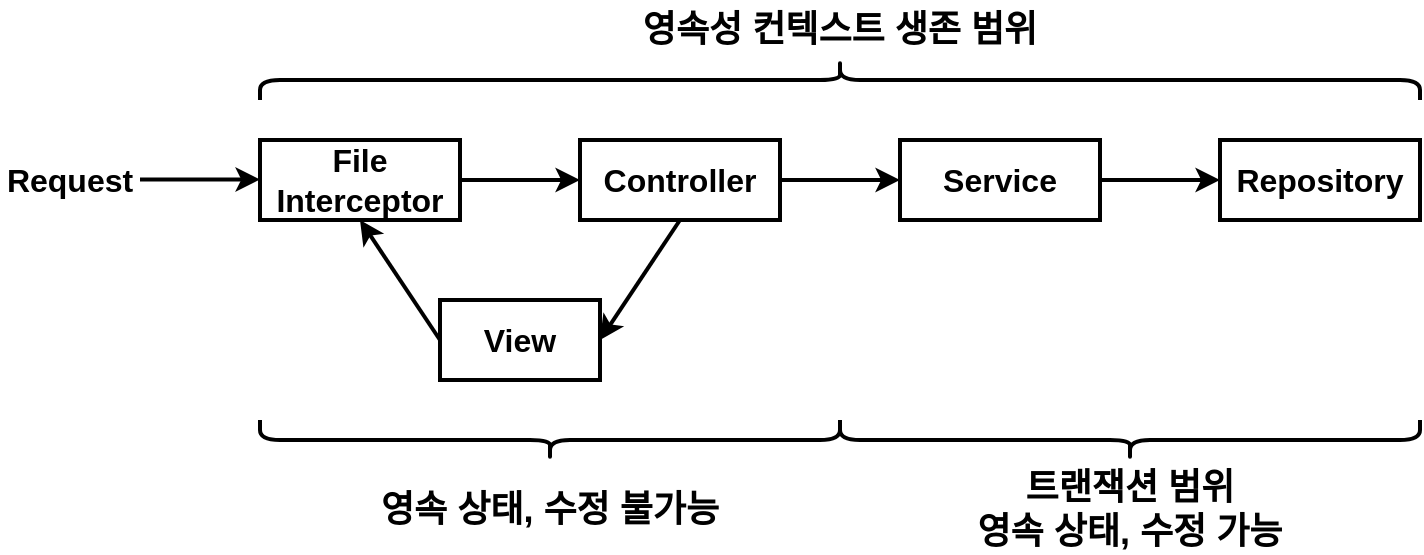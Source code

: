 <mxfile version="21.6.1" type="device">
  <diagram name="페이지-1" id="aYw8P1uveAzs6AAGEmjh">
    <mxGraphModel dx="1020" dy="723" grid="1" gridSize="10" guides="1" tooltips="1" connect="1" arrows="1" fold="1" page="1" pageScale="1" pageWidth="827" pageHeight="1169" math="0" shadow="0">
      <root>
        <mxCell id="0" />
        <mxCell id="1" parent="0" />
        <mxCell id="ecYhXbiWXZc0T2B9RxaW-4" value="" style="edgeStyle=orthogonalEdgeStyle;rounded=0;orthogonalLoop=1;jettySize=auto;html=1;strokeWidth=2;" edge="1" parent="1" source="ecYhXbiWXZc0T2B9RxaW-2" target="ecYhXbiWXZc0T2B9RxaW-3">
          <mxGeometry relative="1" as="geometry" />
        </mxCell>
        <mxCell id="ecYhXbiWXZc0T2B9RxaW-2" value="File&lt;br style=&quot;font-size: 16px;&quot;&gt;Interceptor" style="rounded=0;whiteSpace=wrap;html=1;fontStyle=1;fontSize=16;strokeWidth=2;" vertex="1" parent="1">
          <mxGeometry x="180" y="400" width="100" height="40" as="geometry" />
        </mxCell>
        <mxCell id="ecYhXbiWXZc0T2B9RxaW-8" style="rounded=0;orthogonalLoop=1;jettySize=auto;html=1;exitX=0.5;exitY=1;exitDx=0;exitDy=0;entryX=1;entryY=0.5;entryDx=0;entryDy=0;strokeWidth=2;" edge="1" parent="1" source="ecYhXbiWXZc0T2B9RxaW-3" target="ecYhXbiWXZc0T2B9RxaW-5">
          <mxGeometry relative="1" as="geometry" />
        </mxCell>
        <mxCell id="ecYhXbiWXZc0T2B9RxaW-12" value="" style="edgeStyle=orthogonalEdgeStyle;rounded=0;orthogonalLoop=1;jettySize=auto;html=1;strokeWidth=2;" edge="1" parent="1" source="ecYhXbiWXZc0T2B9RxaW-3" target="ecYhXbiWXZc0T2B9RxaW-10">
          <mxGeometry relative="1" as="geometry" />
        </mxCell>
        <mxCell id="ecYhXbiWXZc0T2B9RxaW-3" value="Controller" style="rounded=0;whiteSpace=wrap;html=1;fontStyle=1;fontSize=16;strokeWidth=2;" vertex="1" parent="1">
          <mxGeometry x="340" y="400" width="100" height="40" as="geometry" />
        </mxCell>
        <mxCell id="ecYhXbiWXZc0T2B9RxaW-9" style="rounded=0;orthogonalLoop=1;jettySize=auto;html=1;exitX=0;exitY=0.5;exitDx=0;exitDy=0;entryX=0.5;entryY=1;entryDx=0;entryDy=0;strokeWidth=2;" edge="1" parent="1" source="ecYhXbiWXZc0T2B9RxaW-5" target="ecYhXbiWXZc0T2B9RxaW-2">
          <mxGeometry relative="1" as="geometry" />
        </mxCell>
        <mxCell id="ecYhXbiWXZc0T2B9RxaW-5" value="View" style="rounded=0;whiteSpace=wrap;html=1;fontStyle=1;fontSize=16;strokeWidth=2;" vertex="1" parent="1">
          <mxGeometry x="270" y="480" width="80" height="40" as="geometry" />
        </mxCell>
        <mxCell id="ecYhXbiWXZc0T2B9RxaW-13" value="" style="edgeStyle=orthogonalEdgeStyle;rounded=0;orthogonalLoop=1;jettySize=auto;html=1;strokeWidth=2;" edge="1" parent="1" source="ecYhXbiWXZc0T2B9RxaW-10" target="ecYhXbiWXZc0T2B9RxaW-11">
          <mxGeometry relative="1" as="geometry" />
        </mxCell>
        <mxCell id="ecYhXbiWXZc0T2B9RxaW-10" value="Service" style="rounded=0;whiteSpace=wrap;html=1;fontStyle=1;fontSize=16;strokeWidth=2;" vertex="1" parent="1">
          <mxGeometry x="500" y="400" width="100" height="40" as="geometry" />
        </mxCell>
        <mxCell id="ecYhXbiWXZc0T2B9RxaW-11" value="Repository" style="rounded=0;whiteSpace=wrap;html=1;fontStyle=1;fontSize=16;strokeWidth=2;" vertex="1" parent="1">
          <mxGeometry x="660" y="400" width="100" height="40" as="geometry" />
        </mxCell>
        <mxCell id="ecYhXbiWXZc0T2B9RxaW-14" value="" style="shape=curlyBracket;whiteSpace=wrap;html=1;rounded=1;labelPosition=left;verticalLabelPosition=middle;align=right;verticalAlign=middle;direction=south;strokeWidth=2;" vertex="1" parent="1">
          <mxGeometry x="180" y="360" width="580" height="20" as="geometry" />
        </mxCell>
        <mxCell id="ecYhXbiWXZc0T2B9RxaW-15" value="영속성 컨텍스트 생존 범위" style="text;html=1;strokeColor=none;fillColor=none;align=center;verticalAlign=middle;whiteSpace=wrap;rounded=0;fontStyle=1;fontSize=18;" vertex="1" parent="1">
          <mxGeometry x="180" y="330" width="580" height="30" as="geometry" />
        </mxCell>
        <mxCell id="ecYhXbiWXZc0T2B9RxaW-17" value="" style="edgeStyle=orthogonalEdgeStyle;rounded=0;orthogonalLoop=1;jettySize=auto;html=1;strokeWidth=2;" edge="1" parent="1">
          <mxGeometry relative="1" as="geometry">
            <mxPoint x="120" y="419.76" as="sourcePoint" />
            <mxPoint x="180" y="419.76" as="targetPoint" />
          </mxGeometry>
        </mxCell>
        <mxCell id="ecYhXbiWXZc0T2B9RxaW-18" value="Request" style="text;html=1;strokeColor=none;fillColor=none;align=center;verticalAlign=middle;whiteSpace=wrap;rounded=0;fontStyle=1;fontSize=16;" vertex="1" parent="1">
          <mxGeometry x="50" y="405" width="70" height="30" as="geometry" />
        </mxCell>
        <mxCell id="ecYhXbiWXZc0T2B9RxaW-19" value="" style="shape=curlyBracket;whiteSpace=wrap;html=1;rounded=1;flipH=1;labelPosition=right;verticalLabelPosition=middle;align=left;verticalAlign=middle;direction=north;strokeWidth=2;" vertex="1" parent="1">
          <mxGeometry x="180" y="540" width="290" height="20" as="geometry" />
        </mxCell>
        <mxCell id="ecYhXbiWXZc0T2B9RxaW-20" value="영속 상태, 수정 불가능" style="text;html=1;strokeColor=none;fillColor=none;align=center;verticalAlign=middle;whiteSpace=wrap;rounded=0;fontStyle=1;fontSize=18;" vertex="1" parent="1">
          <mxGeometry x="180" y="570" width="290" height="30" as="geometry" />
        </mxCell>
        <mxCell id="ecYhXbiWXZc0T2B9RxaW-21" value="" style="shape=curlyBracket;whiteSpace=wrap;html=1;rounded=1;flipH=1;labelPosition=right;verticalLabelPosition=middle;align=left;verticalAlign=middle;direction=north;strokeWidth=2;" vertex="1" parent="1">
          <mxGeometry x="470" y="540" width="290" height="20" as="geometry" />
        </mxCell>
        <mxCell id="ecYhXbiWXZc0T2B9RxaW-22" value="트랜잭션 범위&lt;br&gt;영속 상태, 수정 가능" style="text;html=1;strokeColor=none;fillColor=none;align=center;verticalAlign=middle;whiteSpace=wrap;rounded=0;fontStyle=1;fontSize=18;" vertex="1" parent="1">
          <mxGeometry x="470" y="570" width="290" height="30" as="geometry" />
        </mxCell>
      </root>
    </mxGraphModel>
  </diagram>
</mxfile>
